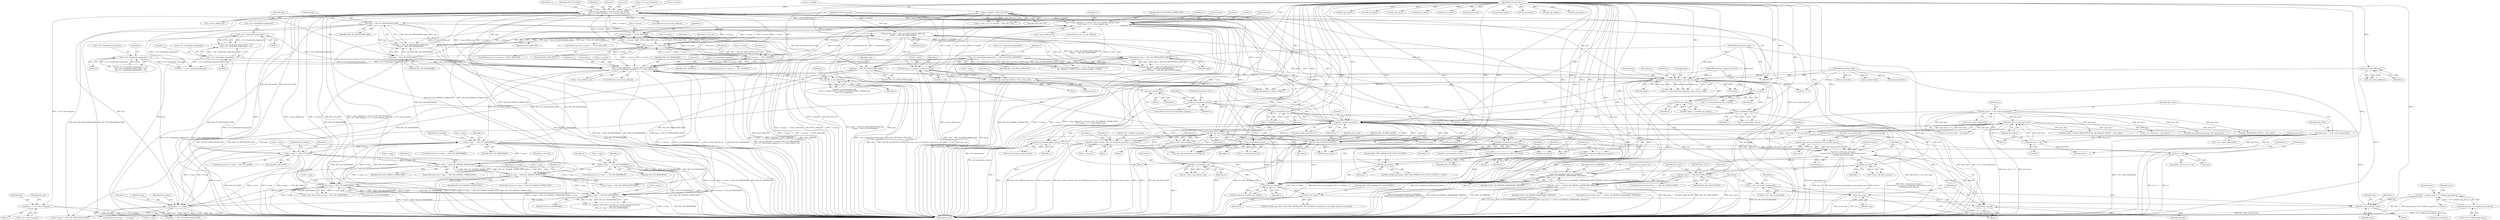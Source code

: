 digraph "0_openssl_103b171d8fc282ef435f8de9afbf7782e312961f_3@pointer" {
"1000676" [label="(Call,dest = s->d1->alert_fragment)"];
"1001057" [label="(Call,s->msg_callback(0, s->version, SSL3_RT_ALERT, \n\t\t\t\ts->d1->alert_fragment, 2, s, s->msg_callback_arg))"];
"1001404" [label="(Call,s->version == DTLS1_BAD_VER)"];
"1001358" [label="(Call,s->msg_callback(0, s->version, SSL3_RT_CHANGE_CIPHER_SPEC, \n\t\t\t\trr->data, 1, s, s->msg_callback_arg))"];
"1001313" [label="(Call,s->version == DTLS1_BAD_VER)"];
"1001588" [label="(Call,s->version == TLS1_VERSION)"];
"1000906" [label="(Call,s->msg_callback(0, s->version, SSL3_RT_HANDSHAKE, \n\t\t\t\ts->d1->handshake_fragment, 4, s, s->msg_callback_arg))"];
"1000631" [label="(Call,rr->type == SSL3_RT_HANDSHAKE)"];
"1000463" [label="(Call,type == rr->type)"];
"1000216" [label="(Call,have_handshake_fragment(s, type, buf, len, peek))"];
"1000185" [label="(Call,ssl3_setup_buffers(s))"];
"1000157" [label="(MethodParameterIn,SSL *s)"];
"1000192" [label="(Call,type && (type != SSL3_RT_APPLICATION_DATA) && \n\t\t(type != SSL3_RT_HANDSHAKE))"];
"1000198" [label="(Call,type != SSL3_RT_HANDSHAKE)"];
"1000195" [label="(Call,type != SSL3_RT_APPLICATION_DATA)"];
"1000158" [label="(MethodParameterIn,int type)"];
"1000194" [label="(Call,(type != SSL3_RT_APPLICATION_DATA) && \n\t\t(type != SSL3_RT_HANDSHAKE))"];
"1000203" [label="(Call,type != SSL3_RT_APPLICATION_DATA)"];
"1000159" [label="(MethodParameterIn,unsigned char *buf)"];
"1000160" [label="(MethodParameterIn,int len)"];
"1000201" [label="(Call,peek && (type != SSL3_RT_APPLICATION_DATA))"];
"1000161" [label="(MethodParameterIn,int peek)"];
"1000662" [label="(Call,rr->type == SSL3_RT_ALERT)"];
"1001295" [label="(Call,rr->type == SSL3_RT_CHANGE_CIPHER_SPEC)"];
"1000722" [label="(Call,rr->type != SSL3_RT_CHANGE_CIPHER_SPEC)"];
"1000693" [label="(Call,rr->type == TLS1_RT_HEARTBEAT)"];
"1000401" [label="(Call,rr->type != SSL3_RT_HANDSHAKE)"];
"1000420" [label="(Call,rr->type != SSL3_RT_HANDSHAKE)"];
"1000866" [label="(Call,s->d1->handshake_fragment[1] != 0)"];
"1000885" [label="(Call,s->d1->handshake_fragment[3] != 0)"];
"1000834" [label="(Call,s->d1->handshake_fragment[0] == SSL3_MT_HELLO_REQUEST)"];
"1000876" [label="(Call,s->d1->handshake_fragment[2] != 0)"];
"1000355" [label="(Call,dtls1_handle_timeout(s))"];
"1001112" [label="(Call,cb(s, SSL_CB_READ_ALERT, j))"];
"1000374" [label="(Call,dtls1_get_record(s))"];
"1001105" [label="(Call,j = (alert_level << 8) | alert_descr)"];
"1001107" [label="(Call,(alert_level << 8) | alert_descr)"];
"1001108" [label="(Call,alert_level << 8)"];
"1001027" [label="(Call,alert_level = s->d1->alert_fragment[0])"];
"1001037" [label="(Call,alert_descr = s->d1->alert_fragment[1])"];
"1000426" [label="(Call,dtls1_buffer_record(s, &(s->d1->buffered_app_data), rr->seq_num))"];
"1000235" [label="(Call,SSL_get_rbio(s))"];
"1000231" [label="(Call,SSL_in_init(s))"];
"1000924" [label="(Call,SSL_is_init_finished(s))"];
"1001525" [label="(Call,s->handshake_func(s))"];
"1000961" [label="(Call,s->handshake_func(s))"];
"1000956" [label="(Call,ssl3_renegotiate_check(s))"];
"1000953" [label="(Call,ssl3_renegotiate(s))"];
"1000344" [label="(Call,dtls1_copy_record(s, item))"];
"1000333" [label="(Call,SSL_get_rbio(s))"];
"1000321" [label="(Call,SSL_get_rbio(s))"];
"1001194" [label="(Call,dtls1_retransmit_message(s,\n\t\t\t\t\t\t\t\t\t\t dtls1_get_queue_priority(frag->msg_header.seq, 0),\n\t\t\t\t\t\t\t\t\t\t frag_off, &found))"];
"1001196" [label="(Call,dtls1_get_queue_priority(frag->msg_header.seq, 0))"];
"1001191" [label="(Call,n2l3(p, frag_off))"];
"1001188" [label="(Call,n2s(p, seq))"];
"1001178" [label="(Call,*p = &(s->d1->alert_fragment[2]))"];
"1000259" [label="(Call,s->handshake_func(s))"];
"1000383" [label="(Call,dtls1_read_failed(s, ret))"];
"1000377" [label="(Call,ret <= 0)"];
"1000372" [label="(Call,ret=dtls1_get_record(s))"];
"1001475" [label="(Call,dtls1_retransmit_buffered_messages(s))"];
"1001469" [label="(Call,dtls1_check_timeout_num(s))"];
"1001416" [label="(Call,SSL_get_wbio(s))"];
"1001400" [label="(Call,dtls1_reset_seq_numbers(s, SSL3_CC_READ))"];
"1001397" [label="(Call,ssl3_do_change_cipher_spec(s))"];
"1001210" [label="(Call,SSL_in_init(s))"];
"1001213" [label="(Call,ssl3_send_alert(s,SSL3_AL_WARNING,\n\t\t\t\t\t\tDTLS1_AD_MISSING_HANDSHAKE_MESSAGE))"];
"1001171" [label="(Call,alert_descr == DTLS1_AD_MISSING_HANDSHAKE_MESSAGE)"];
"1001129" [label="(Call,alert_descr == SSL_AD_CLOSE_NOTIFY)"];
"1000306" [label="(Call,item = pqueue_pop(s->d1->buffered_app_data.q))"];
"1000308" [label="(Call,pqueue_pop(s->d1->buffered_app_data.q))"];
"1001334" [label="(Call,rr->data[0] != SSL3_MT_CCS)"];
"1001306" [label="(Call,dtls1_get_ccs_header(rr->data, &ccs_hdr))"];
"1001437" [label="(Call,dtls1_get_message_header(rr->data, &msg_hdr))"];
"1000334" [label="(Identifier,s)"];
"1001469" [label="(Call,dtls1_check_timeout_num(s))"];
"1000219" [label="(Identifier,buf)"];
"1001400" [label="(Call,dtls1_reset_seq_numbers(s, SSL3_CC_READ))"];
"1000694" [label="(Call,rr->type)"];
"1000923" [label="(Call,SSL_is_init_finished(s) &&\n\t\t\t!(s->s3->flags & SSL3_FLAGS_NO_RENEGOTIATE_CIPHERS) &&\n\t\t\t!s->s3->renegotiate)"];
"1001312" [label="(ControlStructure,if (s->version == DTLS1_BAD_VER))"];
"1000586" [label="(Call,SSL_get_rbio(s))"];
"1001294" [label="(ControlStructure,if (rr->type == SSL3_RT_CHANGE_CIPHER_SPEC))"];
"1000941" [label="(Block,)"];
"1001212" [label="(Block,)"];
"1000631" [label="(Call,rr->type == SSL3_RT_HANDSHAKE)"];
"1000202" [label="(Identifier,peek)"];
"1000216" [label="(Call,have_handshake_fragment(s, type, buf, len, peek))"];
"1001197" [label="(Call,frag->msg_header.seq)"];
"1000160" [label="(MethodParameterIn,int len)"];
"1001204" [label="(Call,&found)"];
"1001523" [label="(Call,i=s->handshake_func(s))"];
"1000630" [label="(ControlStructure,if (rr->type == SSL3_RT_HANDSHAKE))"];
"1001592" [label="(Identifier,TLS1_VERSION)"];
"1001179" [label="(Identifier,p)"];
"1000333" [label="(Call,SSL_get_rbio(s))"];
"1000729" [label="(Call,rr->type == SSL3_RT_APPLICATION_DATA)"];
"1000527" [label="(Call,!peek)"];
"1000402" [label="(Call,rr->type)"];
"1000201" [label="(Call,peek && (type != SSL3_RT_APPLICATION_DATA))"];
"1001178" [label="(Call,*p = &(s->d1->alert_fragment[2]))"];
"1001203" [label="(Identifier,frag_off)"];
"1001335" [label="(Call,rr->data[0])"];
"1000427" [label="(Identifier,s)"];
"1000911" [label="(Identifier,SSL3_RT_HANDSHAKE)"];
"1000678" [label="(Call,s->d1->alert_fragment)"];
"1001241" [label="(Call,BIO_snprintf(tmp,sizeof tmp,\"%d\",alert_descr))"];
"1001476" [label="(Identifier,s)"];
"1000371" [label="(Block,)"];
"1000889" [label="(Identifier,s)"];
"1001396" [label="(Call,!ssl3_do_change_cipher_spec(s))"];
"1000346" [label="(Identifier,item)"];
"1000645" [label="(Call,dest = s->d1->handshake_fragment)"];
"1001192" [label="(Identifier,p)"];
"1001190" [label="(Identifier,seq)"];
"1001402" [label="(Identifier,SSL3_CC_READ)"];
"1001310" [label="(Call,&ccs_hdr)"];
"1001435" [label="(Block,)"];
"1000907" [label="(Literal,0)"];
"1000378" [label="(Identifier,ret)"];
"1001340" [label="(Identifier,SSL3_MT_CCS)"];
"1001068" [label="(Literal,2)"];
"1001479" [label="(Identifier,rr)"];
"1001129" [label="(Call,alert_descr == SSL_AD_CLOSE_NOTIFY)"];
"1000931" [label="(Identifier,s)"];
"1000332" [label="(Call,BIO_ctrl(SSL_get_rbio(s), BIO_CTRL_DGRAM_SCTP_SET_RCVINFO, sizeof(rdata->recordinfo), &rdata->recordinfo))"];
"1000677" [label="(Identifier,dest)"];
"1000723" [label="(Call,rr->type)"];
"1000700" [label="(Identifier,s)"];
"1000906" [label="(Call,s->msg_callback(0, s->version, SSL3_RT_HANDSHAKE, \n\t\t\t\ts->d1->handshake_fragment, 4, s, s->msg_callback_arg))"];
"1001049" [label="(Identifier,s)"];
"1000231" [label="(Call,SSL_in_init(s))"];
"1000697" [label="(Identifier,TLS1_RT_HEARTBEAT)"];
"1000667" [label="(Block,)"];
"1000664" [label="(Identifier,rr)"];
"1001117" [label="(Call,alert_level == 1)"];
"1000955" [label="(ControlStructure,if (ssl3_renegotiate_check(s)))"];
"1001189" [label="(Identifier,p)"];
"1000257" [label="(Call,i=s->handshake_func(s))"];
"1000893" [label="(Literal,0)"];
"1000195" [label="(Call,type != SSL3_RT_APPLICATION_DATA)"];
"1001109" [label="(Identifier,alert_level)"];
"1001115" [label="(Identifier,j)"];
"1001415" [label="(Call,BIO_ctrl(SSL_get_wbio(s), BIO_CTRL_DGRAM_SCTP_AUTH_CCS_RCVD, 1, NULL))"];
"1000635" [label="(Identifier,SSL3_RT_HANDSHAKE)"];
"1001136" [label="(Call,SSL_get_rbio(s))"];
"1001057" [label="(Call,s->msg_callback(0, s->version, SSL3_RT_ALERT, \n\t\t\t\ts->d1->alert_fragment, 2, s, s->msg_callback_arg))"];
"1000912" [label="(Call,s->d1->handshake_fragment)"];
"1001376" [label="(Identifier,s)"];
"1001105" [label="(Call,j = (alert_level << 8) | alert_descr)"];
"1000357" [label="(Literal,0)"];
"1000604" [label="(Call,SSL_get_rbio(s))"];
"1001037" [label="(Call,alert_descr = s->d1->alert_fragment[1])"];
"1000193" [label="(Identifier,type)"];
"1000491" [label="(Call,len <= 0)"];
"1000663" [label="(Call,rr->type)"];
"1000957" [label="(Identifier,s)"];
"1000306" [label="(Call,item = pqueue_pop(s->d1->buffered_app_data.q))"];
"1000322" [label="(Identifier,s)"];
"1001195" [label="(Identifier,s)"];
"1001471" [label="(Literal,0)"];
"1000902" [label="(ControlStructure,if (s->msg_callback))"];
"1000925" [label="(Identifier,s)"];
"1000661" [label="(ControlStructure,if (rr->type == SSL3_RT_ALERT))"];
"1000731" [label="(Identifier,rr)"];
"1000699" [label="(Call,dtls1_process_heartbeat(s))"];
"1001299" [label="(Identifier,SSL3_RT_CHANGE_CIPHER_SPEC)"];
"1000721" [label="(ControlStructure,if (rr->type != SSL3_RT_CHANGE_CIPHER_SPEC))"];
"1000877" [label="(Call,s->d1->handshake_fragment[2])"];
"1001107" [label="(Call,(alert_level << 8) | alert_descr)"];
"1001137" [label="(Identifier,s)"];
"1001238" [label="(Call,SSL_AD_REASON_OFFSET + alert_descr)"];
"1001363" [label="(Identifier,SSL3_RT_CHANGE_CIPHER_SPEC)"];
"1001191" [label="(Call,n2l3(p, frag_off))"];
"1000381" [label="(Call,ret = dtls1_read_failed(s, ret))"];
"1000317" [label="(Identifier,item)"];
"1000374" [label="(Call,dtls1_get_record(s))"];
"1001369" [label="(Call,s->msg_callback_arg)"];
"1001441" [label="(Call,&msg_hdr)"];
"1000235" [label="(Call,SSL_get_rbio(s))"];
"1000768" [label="(Identifier,dest_maxlen)"];
"1001215" [label="(Identifier,SSL3_AL_WARNING)"];
"1000345" [label="(Identifier,s)"];
"1001216" [label="(Identifier,DTLS1_AD_MISSING_HANDSHAKE_MESSAGE)"];
"1001038" [label="(Identifier,alert_descr)"];
"1000960" [label="(Identifier,i)"];
"1000515" [label="(Call,memcpy(buf,&(rr->data[rr->off]),n))"];
"1001295" [label="(Call,rr->type == SSL3_RT_CHANGE_CIPHER_SPEC)"];
"1001306" [label="(Call,dtls1_get_ccs_header(rr->data, &ccs_hdr))"];
"1001525" [label="(Call,s->handshake_func(s))"];
"1001236" [label="(Call,SSLerr(SSL_F_DTLS1_READ_BYTES, SSL_AD_REASON_OFFSET + alert_descr))"];
"1001210" [label="(Call,SSL_in_init(s))"];
"1001027" [label="(Call,alert_level = s->d1->alert_fragment[0])"];
"1000398" [label="(Identifier,s)"];
"1000662" [label="(Call,rr->type == SSL3_RT_ALERT)"];
"1000401" [label="(Call,rr->type != SSL3_RT_HANDSHAKE)"];
"1000589" [label="(Call,SSL_get_rbio(s))"];
"1000867" [label="(Call,s->d1->handshake_fragment[1])"];
"1001016" [label="(ControlStructure,goto start;)"];
"1001401" [label="(Identifier,s)"];
"1001207" [label="(Call,! found  && SSL_in_init(s))"];
"1000226" [label="(Call,!s->in_handshake && SSL_in_init(s))"];
"1000186" [label="(Identifier,s)"];
"1000842" [label="(Identifier,SSL3_MT_HELLO_REQUEST)"];
"1000875" [label="(Call,(s->d1->handshake_fragment[2] != 0) ||\n\t\t\t(s->d1->handshake_fragment[3] != 0))"];
"1000471" [label="(Call,SSL_in_init(s))"];
"1000961" [label="(Call,s->handshake_func(s))"];
"1000880" [label="(Identifier,s)"];
"1000382" [label="(Identifier,ret)"];
"1000354" [label="(Call,dtls1_handle_timeout(s) > 0)"];
"1001131" [label="(Identifier,SSL_AD_CLOSE_NOTIFY)"];
"1001274" [label="(ControlStructure,goto start;)"];
"1001108" [label="(Call,alert_level << 8)"];
"1001368" [label="(Identifier,s)"];
"1001296" [label="(Call,rr->type)"];
"1000184" [label="(Call,!ssl3_setup_buffers(s))"];
"1000376" [label="(ControlStructure,if (ret <= 0))"];
"1001171" [label="(Call,alert_descr == DTLS1_AD_MISSING_HANDSHAKE_MESSAGE)"];
"1000472" [label="(Identifier,s)"];
"1001328" [label="(Call,(rr->off != 0) || (rr->data[0] != SSL3_MT_CCS))"];
"1000428" [label="(Call,&(s->d1->buffered_app_data))"];
"1000318" [label="(Block,)"];
"1000259" [label="(Call,s->handshake_func(s))"];
"1001589" [label="(Call,s->version)"];
"1000715" [label="(Call,SSL_get_rbio(s))"];
"1001317" [label="(Identifier,DTLS1_BAD_VER)"];
"1001412" [label="(Identifier,s)"];
"1000205" [label="(Identifier,SSL3_RT_APPLICATION_DATA)"];
"1000351" [label="(Call,pitem_free(item))"];
"1001526" [label="(Identifier,s)"];
"1000465" [label="(Call,rr->type)"];
"1000197" [label="(Identifier,SSL3_RT_APPLICATION_DATA)"];
"1001307" [label="(Call,rr->data)"];
"1001405" [label="(Call,s->version)"];
"1000726" [label="(Identifier,SSL3_RT_CHANGE_CIPHER_SPEC)"];
"1000194" [label="(Call,(type != SSL3_RT_APPLICATION_DATA) && \n\t\t(type != SSL3_RT_HANDSHAKE))"];
"1001130" [label="(Identifier,alert_descr)"];
"1001358" [label="(Call,s->msg_callback(0, s->version, SSL3_RT_CHANGE_CIPHER_SPEC, \n\t\t\t\trr->data, 1, s, s->msg_callback_arg))"];
"1001229" [label="(Call,s->s3->fatal_alert = alert_descr)"];
"1000214" [label="(Call,ret = have_handshake_fragment(s, type, buf, len, peek))"];
"1000439" [label="(Identifier,rr)"];
"1001314" [label="(Call,s->version)"];
"1000464" [label="(Identifier,type)"];
"1000335" [label="(Identifier,BIO_CTRL_DGRAM_SCTP_SET_RCVINFO)"];
"1000385" [label="(Identifier,ret)"];
"1001300" [label="(Block,)"];
"1001214" [label="(Identifier,s)"];
"1000217" [label="(Identifier,s)"];
"1000684" [label="(Identifier,dest_len)"];
"1000834" [label="(Call,s->d1->handshake_fragment[0] == SSL3_MT_HELLO_REQUEST)"];
"1000865" [label="(Call,(s->d1->handshake_fragment[1] != 0) ||\n\t\t\t(s->d1->handshake_fragment[2] != 0) ||\n\t\t\t(s->d1->handshake_fragment[3] != 0))"];
"1000232" [label="(Identifier,s)"];
"1000962" [label="(Identifier,s)"];
"1000594" [label="(Call,SSL_get_rbio(s))"];
"1000158" [label="(MethodParameterIn,int type)"];
"1000426" [label="(Call,dtls1_buffer_record(s, &(s->d1->buffered_app_data), rr->seq_num))"];
"1000918" [label="(Identifier,s)"];
"1000494" [label="(Return,return(len);)"];
"1000512" [label="(Call,(unsigned int)len)"];
"1000463" [label="(Call,type == rr->type)"];
"1000953" [label="(Call,ssl3_renegotiate(s))"];
"1000669" [label="(Identifier,dest_maxlen)"];
"1000885" [label="(Call,s->d1->handshake_fragment[3] != 0)"];
"1001139" [label="(Call,SSL_get_rbio(s))"];
"1001427" [label="(Identifier,s)"];
"1001196" [label="(Call,dtls1_get_queue_priority(frag->msg_header.seq, 0))"];
"1001211" [label="(Identifier,s)"];
"1001438" [label="(Call,rr->data)"];
"1001403" [label="(ControlStructure,if (s->version == DTLS1_BAD_VER))"];
"1000835" [label="(Call,s->d1->handshake_fragment[0])"];
"1000320" [label="(Call,BIO_dgram_is_sctp(SSL_get_rbio(s)))"];
"1000876" [label="(Call,s->d1->handshake_fragment[2] != 0)"];
"1000307" [label="(Identifier,item)"];
"1000692" [label="(ControlStructure,if (rr->type == TLS1_RT_HEARTBEAT))"];
"1000159" [label="(MethodParameterIn,unsigned char *buf)"];
"1001114" [label="(Identifier,SSL_CB_READ_ALERT)"];
"1001111" [label="(Identifier,alert_descr)"];
"1001446" [label="(Identifier,rr)"];
"1001063" [label="(Call,s->d1->alert_fragment)"];
"1000379" [label="(Literal,0)"];
"1001418" [label="(Identifier,BIO_CTRL_DGRAM_SCTP_AUTH_CCS_RCVD)"];
"1000420" [label="(Call,rr->type != SSL3_RT_HANDSHAKE)"];
"1001106" [label="(Identifier,j)"];
"1000434" [label="(Call,rr->seq_num)"];
"1001398" [label="(Identifier,s)"];
"1001059" [label="(Call,s->version)"];
"1001194" [label="(Call,dtls1_retransmit_message(s,\n\t\t\t\t\t\t\t\t\t\t dtls1_get_queue_priority(frag->msg_header.seq, 0),\n\t\t\t\t\t\t\t\t\t\t frag_off, &found))"];
"1001571" [label="(Call,SSL_get_rbio(s))"];
"1001588" [label="(Call,s->version == TLS1_VERSION)"];
"1001170" [label="(ControlStructure,if (alert_descr == DTLS1_AD_MISSING_HANDSHAKE_MESSAGE))"];
"1000414" [label="(Call,s->s3->change_cipher_spec /* set when we receive ChangeCipherSpec,\n\t                               * reset by ssl3_get_finished */\n\t\t&& (rr->type != SSL3_RT_HANDSHAKE))"];
"1001113" [label="(Identifier,s)"];
"1000260" [label="(Identifier,s)"];
"1001158" [label="(Call,SSL_get_rbio(s))"];
"1001697" [label="(MethodReturn,int)"];
"1001689" [label="(Call,ssl3_send_alert(s,SSL3_AL_FATAL,al))"];
"1001304" [label="(Identifier,ccs_hdr_len)"];
"1000638" [label="(Identifier,dest_maxlen)"];
"1001213" [label="(Call,ssl3_send_alert(s,SSL3_AL_WARNING,\n\t\t\t\t\t\tDTLS1_AD_MISSING_HANDSHAKE_MESSAGE))"];
"1001334" [label="(Call,rr->data[0] != SSL3_MT_CCS)"];
"1001121" [label="(Call,s->s3->warn_alert = alert_descr)"];
"1001587" [label="(ControlStructure,if (s->version == TLS1_VERSION))"];
"1001180" [label="(Call,&(s->d1->alert_fragment[2]))"];
"1001397" [label="(Call,ssl3_do_change_cipher_spec(s))"];
"1000355" [label="(Call,dtls1_handle_timeout(s))"];
"1000956" [label="(Call,ssl3_renegotiate_check(s))"];
"1000474" [label="(Call,type == SSL3_RT_APPLICATION_DATA)"];
"1000384" [label="(Identifier,s)"];
"1000373" [label="(Identifier,ret)"];
"1000308" [label="(Call,pqueue_pop(s->d1->buffered_app_data.q))"];
"1000560" [label="(Call,SSL_get_rbio(s))"];
"1000191" [label="(Call,(type && (type != SSL3_RT_APPLICATION_DATA) && \n\t\t(type != SSL3_RT_HANDSHAKE)) ||\n\t    (peek && (type != SSL3_RT_APPLICATION_DATA)))"];
"1000344" [label="(Call,dtls1_copy_record(s, item))"];
"1001110" [label="(Literal,8)"];
"1000372" [label="(Call,ret=dtls1_get_record(s))"];
"1001076" [label="(Identifier,s)"];
"1000425" [label="(Block,)"];
"1001437" [label="(Call,dtls1_get_message_header(rr->data, &msg_hdr))"];
"1000204" [label="(Identifier,type)"];
"1001193" [label="(Identifier,frag_off)"];
"1000833" [label="(Call,(s->d1->handshake_fragment[0] == SSL3_MT_HELLO_REQUEST) &&\n\t\t(s->session != NULL) && (s->session->cipher != NULL))"];
"1001188" [label="(Call,n2s(p, seq))"];
"1000377" [label="(Call,ret <= 0)"];
"1001404" [label="(Call,s->version == DTLS1_BAD_VER)"];
"1001155" [label="(Call,SSL_get_rbio(s))"];
"1000846" [label="(Identifier,s)"];
"1000221" [label="(Identifier,peek)"];
"1001325" [label="(Identifier,rr)"];
"1000884" [label="(Literal,0)"];
"1000745" [label="(Call,SSL_get_rbio(s))"];
"1001313" [label="(Call,s->version == DTLS1_BAD_VER)"];
"1000424" [label="(Identifier,SSL3_RT_HANDSHAKE)"];
"1000199" [label="(Identifier,type)"];
"1000218" [label="(Identifier,type)"];
"1000886" [label="(Call,s->d1->handshake_fragment[3])"];
"1000676" [label="(Call,dest = s->d1->alert_fragment)"];
"1001354" [label="(ControlStructure,if (s->msg_callback))"];
"1001319" [label="(Identifier,ccs_hdr_len)"];
"1000866" [label="(Call,s->d1->handshake_fragment[1] != 0)"];
"1000498" [label="(Call,(unsigned int)len)"];
"1000321" [label="(Call,SSL_get_rbio(s))"];
"1001039" [label="(Call,s->d1->alert_fragment[1])"];
"1000924" [label="(Call,SSL_is_init_finished(s))"];
"1000161" [label="(MethodParameterIn,int peek)"];
"1000200" [label="(Identifier,SSL3_RT_HANDSHAKE)"];
"1000724" [label="(Identifier,rr)"];
"1001172" [label="(Identifier,alert_descr)"];
"1001112" [label="(Call,cb(s, SSL_CB_READ_ALERT, j))"];
"1000693" [label="(Call,rr->type == TLS1_RT_HEARTBEAT)"];
"1000959" [label="(Call,i=s->handshake_func(s))"];
"1001468" [label="(Call,dtls1_check_timeout_num(s) < 0)"];
"1000563" [label="(Call,rr->type == SSL3_RT_APPLICATION_DATA)"];
"1001007" [label="(Call,SSL_get_rbio(s))"];
"1001025" [label="(Block,)"];
"1001028" [label="(Identifier,alert_level)"];
"1000349" [label="(Identifier,item)"];
"1000874" [label="(Literal,0)"];
"1000919" [label="(Call,s->msg_callback_arg)"];
"1001173" [label="(Identifier,DTLS1_AD_MISSING_HANDSHAKE_MESSAGE)"];
"1000695" [label="(Identifier,rr)"];
"1001596" [label="(Identifier,rr)"];
"1000462" [label="(ControlStructure,if (type == rr->type))"];
"1000203" [label="(Call,type != SSL3_RT_APPLICATION_DATA)"];
"1000356" [label="(Identifier,s)"];
"1001202" [label="(Literal,0)"];
"1001406" [label="(Identifier,s)"];
"1000712" [label="(Call,SSL_get_rbio(s))"];
"1000395" [label="(Call,s->d1->listen && rr->type != SSL3_RT_HANDSHAKE)"];
"1000157" [label="(MethodParameterIn,SSL *s)"];
"1001174" [label="(Block,)"];
"1000917" [label="(Literal,4)"];
"1000620" [label="(Identifier,dest_maxlen)"];
"1000220" [label="(Identifier,len)"];
"1000185" [label="(Call,ssl3_setup_buffers(s))"];
"1001118" [label="(Identifier,alert_level)"];
"1001053" [label="(ControlStructure,if (s->msg_callback))"];
"1001364" [label="(Call,rr->data)"];
"1001359" [label="(Literal,0)"];
"1001104" [label="(Block,)"];
"1000236" [label="(Identifier,s)"];
"1000198" [label="(Call,type != SSL3_RT_HANDSHAKE)"];
"1001470" [label="(Identifier,s)"];
"1001128" [label="(ControlStructure,if (alert_descr == SSL_AD_CLOSE_NOTIFY))"];
"1001417" [label="(Identifier,s)"];
"1000722" [label="(Call,rr->type != SSL3_RT_CHANGE_CIPHER_SPEC)"];
"1000908" [label="(Call,s->version)"];
"1000632" [label="(Call,rr->type)"];
"1000383" [label="(Call,dtls1_read_failed(s, ret))"];
"1000304" [label="(Block,)"];
"1000192" [label="(Call,type && (type != SSL3_RT_APPLICATION_DATA) && \n\t\t(type != SSL3_RT_HANDSHAKE))"];
"1001062" [label="(Identifier,SSL3_RT_ALERT)"];
"1000196" [label="(Identifier,type)"];
"1000421" [label="(Call,rr->type)"];
"1001209" [label="(Identifier,found)"];
"1001315" [label="(Identifier,s)"];
"1001601" [label="(Identifier,al)"];
"1000375" [label="(Identifier,s)"];
"1001069" [label="(Identifier,s)"];
"1001029" [label="(Call,s->d1->alert_fragment[0])"];
"1001466" [label="(Block,)"];
"1000405" [label="(Identifier,SSL3_RT_HANDSHAKE)"];
"1001367" [label="(Literal,1)"];
"1000954" [label="(Identifier,s)"];
"1000234" [label="(Call,BIO_dgram_is_sctp(SSL_get_rbio(s)))"];
"1001408" [label="(Identifier,DTLS1_BAD_VER)"];
"1000666" [label="(Identifier,SSL3_RT_ALERT)"];
"1001475" [label="(Call,dtls1_retransmit_buffered_messages(s))"];
"1001360" [label="(Call,s->version)"];
"1001416" [label="(Call,SSL_get_wbio(s))"];
"1001070" [label="(Call,s->msg_callback_arg)"];
"1001058" [label="(Literal,0)"];
"1000309" [label="(Call,s->d1->buffered_app_data.q)"];
"1000676" -> "1000667"  [label="AST: "];
"1000676" -> "1000678"  [label="CFG: "];
"1000677" -> "1000676"  [label="AST: "];
"1000678" -> "1000676"  [label="AST: "];
"1000684" -> "1000676"  [label="CFG: "];
"1000676" -> "1001697"  [label="DDG: s->d1->alert_fragment"];
"1000676" -> "1001697"  [label="DDG: dest"];
"1001057" -> "1000676"  [label="DDG: s->d1->alert_fragment"];
"1001057" -> "1001053"  [label="AST: "];
"1001057" -> "1001070"  [label="CFG: "];
"1001058" -> "1001057"  [label="AST: "];
"1001059" -> "1001057"  [label="AST: "];
"1001062" -> "1001057"  [label="AST: "];
"1001063" -> "1001057"  [label="AST: "];
"1001068" -> "1001057"  [label="AST: "];
"1001069" -> "1001057"  [label="AST: "];
"1001070" -> "1001057"  [label="AST: "];
"1001076" -> "1001057"  [label="CFG: "];
"1001057" -> "1001697"  [label="DDG: SSL3_RT_ALERT"];
"1001057" -> "1001697"  [label="DDG: s->msg_callback(0, s->version, SSL3_RT_ALERT, \n\t\t\t\ts->d1->alert_fragment, 2, s, s->msg_callback_arg)"];
"1001057" -> "1001697"  [label="DDG: s->d1->alert_fragment"];
"1001057" -> "1001697"  [label="DDG: s"];
"1001057" -> "1001697"  [label="DDG: s->msg_callback_arg"];
"1001057" -> "1001697"  [label="DDG: s->version"];
"1001057" -> "1000321"  [label="DDG: s"];
"1001057" -> "1000355"  [label="DDG: s"];
"1001057" -> "1000662"  [label="DDG: SSL3_RT_ALERT"];
"1001057" -> "1000906"  [label="DDG: s->version"];
"1001057" -> "1000906"  [label="DDG: s->msg_callback_arg"];
"1001404" -> "1001057"  [label="DDG: s->version"];
"1001588" -> "1001057"  [label="DDG: s->version"];
"1000906" -> "1001057"  [label="DDG: s->version"];
"1000906" -> "1001057"  [label="DDG: s->msg_callback_arg"];
"1001358" -> "1001057"  [label="DDG: s->version"];
"1001358" -> "1001057"  [label="DDG: s->msg_callback_arg"];
"1001313" -> "1001057"  [label="DDG: s->version"];
"1000662" -> "1001057"  [label="DDG: SSL3_RT_ALERT"];
"1000355" -> "1001057"  [label="DDG: s"];
"1000374" -> "1001057"  [label="DDG: s"];
"1000157" -> "1001057"  [label="DDG: s"];
"1001057" -> "1001112"  [label="DDG: s"];
"1001057" -> "1001136"  [label="DDG: s"];
"1001057" -> "1001178"  [label="DDG: s->d1->alert_fragment"];
"1001057" -> "1001194"  [label="DDG: s"];
"1001057" -> "1001313"  [label="DDG: s->version"];
"1001057" -> "1001358"  [label="DDG: s->msg_callback_arg"];
"1001057" -> "1001588"  [label="DDG: s->version"];
"1001057" -> "1001689"  [label="DDG: s"];
"1001404" -> "1001403"  [label="AST: "];
"1001404" -> "1001408"  [label="CFG: "];
"1001405" -> "1001404"  [label="AST: "];
"1001408" -> "1001404"  [label="AST: "];
"1001412" -> "1001404"  [label="CFG: "];
"1001417" -> "1001404"  [label="CFG: "];
"1001404" -> "1001697"  [label="DDG: s->version"];
"1001404" -> "1001697"  [label="DDG: s->version == DTLS1_BAD_VER"];
"1001404" -> "1001697"  [label="DDG: DTLS1_BAD_VER"];
"1001404" -> "1000906"  [label="DDG: s->version"];
"1001404" -> "1001313"  [label="DDG: s->version"];
"1001404" -> "1001313"  [label="DDG: DTLS1_BAD_VER"];
"1001358" -> "1001404"  [label="DDG: s->version"];
"1001313" -> "1001404"  [label="DDG: s->version"];
"1001313" -> "1001404"  [label="DDG: DTLS1_BAD_VER"];
"1001404" -> "1001588"  [label="DDG: s->version"];
"1001358" -> "1001354"  [label="AST: "];
"1001358" -> "1001369"  [label="CFG: "];
"1001359" -> "1001358"  [label="AST: "];
"1001360" -> "1001358"  [label="AST: "];
"1001363" -> "1001358"  [label="AST: "];
"1001364" -> "1001358"  [label="AST: "];
"1001367" -> "1001358"  [label="AST: "];
"1001368" -> "1001358"  [label="AST: "];
"1001369" -> "1001358"  [label="AST: "];
"1001376" -> "1001358"  [label="CFG: "];
"1001358" -> "1001697"  [label="DDG: SSL3_RT_CHANGE_CIPHER_SPEC"];
"1001358" -> "1001697"  [label="DDG: s->version"];
"1001358" -> "1001697"  [label="DDG: rr->data"];
"1001358" -> "1001697"  [label="DDG: s->msg_callback(0, s->version, SSL3_RT_CHANGE_CIPHER_SPEC, \n\t\t\t\trr->data, 1, s, s->msg_callback_arg)"];
"1001358" -> "1001697"  [label="DDG: s->msg_callback_arg"];
"1001358" -> "1000321"  [label="DDG: s"];
"1001358" -> "1000355"  [label="DDG: s"];
"1001358" -> "1000515"  [label="DDG: rr->data"];
"1001358" -> "1000722"  [label="DDG: SSL3_RT_CHANGE_CIPHER_SPEC"];
"1001358" -> "1000906"  [label="DDG: s->version"];
"1001358" -> "1000906"  [label="DDG: s->msg_callback_arg"];
"1001358" -> "1001295"  [label="DDG: SSL3_RT_CHANGE_CIPHER_SPEC"];
"1001358" -> "1001306"  [label="DDG: rr->data"];
"1001358" -> "1001313"  [label="DDG: s->version"];
"1001313" -> "1001358"  [label="DDG: s->version"];
"1001295" -> "1001358"  [label="DDG: SSL3_RT_CHANGE_CIPHER_SPEC"];
"1001334" -> "1001358"  [label="DDG: rr->data[0]"];
"1001306" -> "1001358"  [label="DDG: rr->data"];
"1000355" -> "1001358"  [label="DDG: s"];
"1000374" -> "1001358"  [label="DDG: s"];
"1000157" -> "1001358"  [label="DDG: s"];
"1000906" -> "1001358"  [label="DDG: s->msg_callback_arg"];
"1001358" -> "1001397"  [label="DDG: s"];
"1001358" -> "1001437"  [label="DDG: rr->data"];
"1001358" -> "1001588"  [label="DDG: s->version"];
"1001313" -> "1001312"  [label="AST: "];
"1001313" -> "1001317"  [label="CFG: "];
"1001314" -> "1001313"  [label="AST: "];
"1001317" -> "1001313"  [label="AST: "];
"1001319" -> "1001313"  [label="CFG: "];
"1001325" -> "1001313"  [label="CFG: "];
"1001313" -> "1001697"  [label="DDG: s->version == DTLS1_BAD_VER"];
"1001313" -> "1001697"  [label="DDG: DTLS1_BAD_VER"];
"1001313" -> "1001697"  [label="DDG: s->version"];
"1001313" -> "1000906"  [label="DDG: s->version"];
"1001588" -> "1001313"  [label="DDG: s->version"];
"1000906" -> "1001313"  [label="DDG: s->version"];
"1001313" -> "1001588"  [label="DDG: s->version"];
"1001588" -> "1001587"  [label="AST: "];
"1001588" -> "1001592"  [label="CFG: "];
"1001589" -> "1001588"  [label="AST: "];
"1001592" -> "1001588"  [label="AST: "];
"1001596" -> "1001588"  [label="CFG: "];
"1001601" -> "1001588"  [label="CFG: "];
"1001588" -> "1001697"  [label="DDG: s->version"];
"1001588" -> "1001697"  [label="DDG: s->version == TLS1_VERSION"];
"1001588" -> "1001697"  [label="DDG: TLS1_VERSION"];
"1001588" -> "1000906"  [label="DDG: s->version"];
"1000906" -> "1001588"  [label="DDG: s->version"];
"1000906" -> "1000902"  [label="AST: "];
"1000906" -> "1000919"  [label="CFG: "];
"1000907" -> "1000906"  [label="AST: "];
"1000908" -> "1000906"  [label="AST: "];
"1000911" -> "1000906"  [label="AST: "];
"1000912" -> "1000906"  [label="AST: "];
"1000917" -> "1000906"  [label="AST: "];
"1000918" -> "1000906"  [label="AST: "];
"1000919" -> "1000906"  [label="AST: "];
"1000925" -> "1000906"  [label="CFG: "];
"1000906" -> "1001697"  [label="DDG: s->msg_callback_arg"];
"1000906" -> "1001697"  [label="DDG: SSL3_RT_HANDSHAKE"];
"1000906" -> "1001697"  [label="DDG: s->msg_callback(0, s->version, SSL3_RT_HANDSHAKE, \n\t\t\t\ts->d1->handshake_fragment, 4, s, s->msg_callback_arg)"];
"1000906" -> "1001697"  [label="DDG: s->version"];
"1000906" -> "1001697"  [label="DDG: s->d1->handshake_fragment"];
"1000906" -> "1000401"  [label="DDG: SSL3_RT_HANDSHAKE"];
"1000906" -> "1000420"  [label="DDG: SSL3_RT_HANDSHAKE"];
"1000906" -> "1000631"  [label="DDG: SSL3_RT_HANDSHAKE"];
"1000631" -> "1000906"  [label="DDG: SSL3_RT_HANDSHAKE"];
"1000866" -> "1000906"  [label="DDG: s->d1->handshake_fragment[1]"];
"1000885" -> "1000906"  [label="DDG: s->d1->handshake_fragment[3]"];
"1000834" -> "1000906"  [label="DDG: s->d1->handshake_fragment[0]"];
"1000876" -> "1000906"  [label="DDG: s->d1->handshake_fragment[2]"];
"1000355" -> "1000906"  [label="DDG: s"];
"1000374" -> "1000906"  [label="DDG: s"];
"1000157" -> "1000906"  [label="DDG: s"];
"1000906" -> "1000924"  [label="DDG: s"];
"1000631" -> "1000630"  [label="AST: "];
"1000631" -> "1000635"  [label="CFG: "];
"1000632" -> "1000631"  [label="AST: "];
"1000635" -> "1000631"  [label="AST: "];
"1000638" -> "1000631"  [label="CFG: "];
"1000664" -> "1000631"  [label="CFG: "];
"1000631" -> "1001697"  [label="DDG: rr->type"];
"1000631" -> "1001697"  [label="DDG: rr->type == SSL3_RT_HANDSHAKE"];
"1000631" -> "1001697"  [label="DDG: SSL3_RT_HANDSHAKE"];
"1000631" -> "1000401"  [label="DDG: rr->type"];
"1000631" -> "1000401"  [label="DDG: SSL3_RT_HANDSHAKE"];
"1000631" -> "1000420"  [label="DDG: rr->type"];
"1000631" -> "1000420"  [label="DDG: SSL3_RT_HANDSHAKE"];
"1000631" -> "1000463"  [label="DDG: rr->type"];
"1000463" -> "1000631"  [label="DDG: rr->type"];
"1000401" -> "1000631"  [label="DDG: SSL3_RT_HANDSHAKE"];
"1000198" -> "1000631"  [label="DDG: SSL3_RT_HANDSHAKE"];
"1000420" -> "1000631"  [label="DDG: SSL3_RT_HANDSHAKE"];
"1000631" -> "1000662"  [label="DDG: rr->type"];
"1000631" -> "1001295"  [label="DDG: rr->type"];
"1000463" -> "1000462"  [label="AST: "];
"1000463" -> "1000465"  [label="CFG: "];
"1000464" -> "1000463"  [label="AST: "];
"1000465" -> "1000463"  [label="AST: "];
"1000472" -> "1000463"  [label="CFG: "];
"1000620" -> "1000463"  [label="CFG: "];
"1000463" -> "1001697"  [label="DDG: rr->type"];
"1000463" -> "1001697"  [label="DDG: type == rr->type"];
"1000463" -> "1001697"  [label="DDG: type"];
"1000216" -> "1000463"  [label="DDG: type"];
"1000158" -> "1000463"  [label="DDG: type"];
"1000662" -> "1000463"  [label="DDG: rr->type"];
"1001295" -> "1000463"  [label="DDG: rr->type"];
"1000401" -> "1000463"  [label="DDG: rr->type"];
"1000420" -> "1000463"  [label="DDG: rr->type"];
"1000722" -> "1000463"  [label="DDG: rr->type"];
"1000463" -> "1000474"  [label="DDG: type"];
"1000463" -> "1000563"  [label="DDG: rr->type"];
"1000216" -> "1000214"  [label="AST: "];
"1000216" -> "1000221"  [label="CFG: "];
"1000217" -> "1000216"  [label="AST: "];
"1000218" -> "1000216"  [label="AST: "];
"1000219" -> "1000216"  [label="AST: "];
"1000220" -> "1000216"  [label="AST: "];
"1000221" -> "1000216"  [label="AST: "];
"1000214" -> "1000216"  [label="CFG: "];
"1000216" -> "1001697"  [label="DDG: peek"];
"1000216" -> "1001697"  [label="DDG: buf"];
"1000216" -> "1001697"  [label="DDG: s"];
"1000216" -> "1001697"  [label="DDG: type"];
"1000216" -> "1001697"  [label="DDG: len"];
"1000216" -> "1000214"  [label="DDG: type"];
"1000216" -> "1000214"  [label="DDG: s"];
"1000216" -> "1000214"  [label="DDG: buf"];
"1000216" -> "1000214"  [label="DDG: peek"];
"1000216" -> "1000214"  [label="DDG: len"];
"1000185" -> "1000216"  [label="DDG: s"];
"1000157" -> "1000216"  [label="DDG: s"];
"1000192" -> "1000216"  [label="DDG: type"];
"1000203" -> "1000216"  [label="DDG: type"];
"1000158" -> "1000216"  [label="DDG: type"];
"1000159" -> "1000216"  [label="DDG: buf"];
"1000160" -> "1000216"  [label="DDG: len"];
"1000201" -> "1000216"  [label="DDG: peek"];
"1000161" -> "1000216"  [label="DDG: peek"];
"1000216" -> "1000231"  [label="DDG: s"];
"1000216" -> "1000235"  [label="DDG: s"];
"1000216" -> "1000259"  [label="DDG: s"];
"1000216" -> "1000321"  [label="DDG: s"];
"1000216" -> "1000355"  [label="DDG: s"];
"1000216" -> "1000491"  [label="DDG: len"];
"1000216" -> "1000515"  [label="DDG: buf"];
"1000216" -> "1000527"  [label="DDG: peek"];
"1000185" -> "1000184"  [label="AST: "];
"1000185" -> "1000186"  [label="CFG: "];
"1000186" -> "1000185"  [label="AST: "];
"1000184" -> "1000185"  [label="CFG: "];
"1000185" -> "1001697"  [label="DDG: s"];
"1000185" -> "1000184"  [label="DDG: s"];
"1000157" -> "1000185"  [label="DDG: s"];
"1000157" -> "1000156"  [label="AST: "];
"1000157" -> "1001697"  [label="DDG: s"];
"1000157" -> "1000231"  [label="DDG: s"];
"1000157" -> "1000235"  [label="DDG: s"];
"1000157" -> "1000259"  [label="DDG: s"];
"1000157" -> "1000321"  [label="DDG: s"];
"1000157" -> "1000333"  [label="DDG: s"];
"1000157" -> "1000344"  [label="DDG: s"];
"1000157" -> "1000355"  [label="DDG: s"];
"1000157" -> "1000374"  [label="DDG: s"];
"1000157" -> "1000383"  [label="DDG: s"];
"1000157" -> "1000426"  [label="DDG: s"];
"1000157" -> "1000471"  [label="DDG: s"];
"1000157" -> "1000560"  [label="DDG: s"];
"1000157" -> "1000586"  [label="DDG: s"];
"1000157" -> "1000589"  [label="DDG: s"];
"1000157" -> "1000594"  [label="DDG: s"];
"1000157" -> "1000604"  [label="DDG: s"];
"1000157" -> "1000699"  [label="DDG: s"];
"1000157" -> "1000712"  [label="DDG: s"];
"1000157" -> "1000715"  [label="DDG: s"];
"1000157" -> "1000745"  [label="DDG: s"];
"1000157" -> "1000924"  [label="DDG: s"];
"1000157" -> "1000953"  [label="DDG: s"];
"1000157" -> "1000956"  [label="DDG: s"];
"1000157" -> "1000961"  [label="DDG: s"];
"1000157" -> "1001007"  [label="DDG: s"];
"1000157" -> "1001112"  [label="DDG: s"];
"1000157" -> "1001136"  [label="DDG: s"];
"1000157" -> "1001139"  [label="DDG: s"];
"1000157" -> "1001155"  [label="DDG: s"];
"1000157" -> "1001158"  [label="DDG: s"];
"1000157" -> "1001194"  [label="DDG: s"];
"1000157" -> "1001210"  [label="DDG: s"];
"1000157" -> "1001213"  [label="DDG: s"];
"1000157" -> "1001397"  [label="DDG: s"];
"1000157" -> "1001400"  [label="DDG: s"];
"1000157" -> "1001416"  [label="DDG: s"];
"1000157" -> "1001469"  [label="DDG: s"];
"1000157" -> "1001475"  [label="DDG: s"];
"1000157" -> "1001525"  [label="DDG: s"];
"1000157" -> "1001571"  [label="DDG: s"];
"1000157" -> "1001689"  [label="DDG: s"];
"1000192" -> "1000191"  [label="AST: "];
"1000192" -> "1000193"  [label="CFG: "];
"1000192" -> "1000194"  [label="CFG: "];
"1000193" -> "1000192"  [label="AST: "];
"1000194" -> "1000192"  [label="AST: "];
"1000202" -> "1000192"  [label="CFG: "];
"1000191" -> "1000192"  [label="CFG: "];
"1000192" -> "1001697"  [label="DDG: (type != SSL3_RT_APPLICATION_DATA) && \n\t\t(type != SSL3_RT_HANDSHAKE)"];
"1000192" -> "1001697"  [label="DDG: type"];
"1000192" -> "1000191"  [label="DDG: type"];
"1000192" -> "1000191"  [label="DDG: (type != SSL3_RT_APPLICATION_DATA) && \n\t\t(type != SSL3_RT_HANDSHAKE)"];
"1000198" -> "1000192"  [label="DDG: type"];
"1000195" -> "1000192"  [label="DDG: type"];
"1000158" -> "1000192"  [label="DDG: type"];
"1000194" -> "1000192"  [label="DDG: type != SSL3_RT_APPLICATION_DATA"];
"1000194" -> "1000192"  [label="DDG: type != SSL3_RT_HANDSHAKE"];
"1000192" -> "1000203"  [label="DDG: type"];
"1000198" -> "1000194"  [label="AST: "];
"1000198" -> "1000200"  [label="CFG: "];
"1000199" -> "1000198"  [label="AST: "];
"1000200" -> "1000198"  [label="AST: "];
"1000194" -> "1000198"  [label="CFG: "];
"1000198" -> "1001697"  [label="DDG: SSL3_RT_HANDSHAKE"];
"1000198" -> "1000194"  [label="DDG: type"];
"1000198" -> "1000194"  [label="DDG: SSL3_RT_HANDSHAKE"];
"1000195" -> "1000198"  [label="DDG: type"];
"1000158" -> "1000198"  [label="DDG: type"];
"1000198" -> "1000401"  [label="DDG: SSL3_RT_HANDSHAKE"];
"1000198" -> "1000420"  [label="DDG: SSL3_RT_HANDSHAKE"];
"1000195" -> "1000194"  [label="AST: "];
"1000195" -> "1000197"  [label="CFG: "];
"1000196" -> "1000195"  [label="AST: "];
"1000197" -> "1000195"  [label="AST: "];
"1000199" -> "1000195"  [label="CFG: "];
"1000194" -> "1000195"  [label="CFG: "];
"1000195" -> "1001697"  [label="DDG: SSL3_RT_APPLICATION_DATA"];
"1000195" -> "1000194"  [label="DDG: type"];
"1000195" -> "1000194"  [label="DDG: SSL3_RT_APPLICATION_DATA"];
"1000158" -> "1000195"  [label="DDG: type"];
"1000195" -> "1000203"  [label="DDG: SSL3_RT_APPLICATION_DATA"];
"1000195" -> "1000474"  [label="DDG: SSL3_RT_APPLICATION_DATA"];
"1000195" -> "1000563"  [label="DDG: SSL3_RT_APPLICATION_DATA"];
"1000195" -> "1000729"  [label="DDG: SSL3_RT_APPLICATION_DATA"];
"1000158" -> "1000156"  [label="AST: "];
"1000158" -> "1001697"  [label="DDG: type"];
"1000158" -> "1000203"  [label="DDG: type"];
"1000158" -> "1000474"  [label="DDG: type"];
"1000194" -> "1001697"  [label="DDG: type != SSL3_RT_APPLICATION_DATA"];
"1000194" -> "1001697"  [label="DDG: type != SSL3_RT_HANDSHAKE"];
"1000194" -> "1000201"  [label="DDG: type != SSL3_RT_APPLICATION_DATA"];
"1000203" -> "1000201"  [label="AST: "];
"1000203" -> "1000205"  [label="CFG: "];
"1000204" -> "1000203"  [label="AST: "];
"1000205" -> "1000203"  [label="AST: "];
"1000201" -> "1000203"  [label="CFG: "];
"1000203" -> "1001697"  [label="DDG: SSL3_RT_APPLICATION_DATA"];
"1000203" -> "1001697"  [label="DDG: type"];
"1000203" -> "1000201"  [label="DDG: type"];
"1000203" -> "1000201"  [label="DDG: SSL3_RT_APPLICATION_DATA"];
"1000203" -> "1000474"  [label="DDG: SSL3_RT_APPLICATION_DATA"];
"1000203" -> "1000563"  [label="DDG: SSL3_RT_APPLICATION_DATA"];
"1000203" -> "1000729"  [label="DDG: SSL3_RT_APPLICATION_DATA"];
"1000159" -> "1000156"  [label="AST: "];
"1000159" -> "1001697"  [label="DDG: buf"];
"1000159" -> "1000515"  [label="DDG: buf"];
"1000160" -> "1000156"  [label="AST: "];
"1000160" -> "1001697"  [label="DDG: len"];
"1000160" -> "1000491"  [label="DDG: len"];
"1000160" -> "1000494"  [label="DDG: len"];
"1000160" -> "1000498"  [label="DDG: len"];
"1000160" -> "1000512"  [label="DDG: len"];
"1000201" -> "1000191"  [label="AST: "];
"1000201" -> "1000202"  [label="CFG: "];
"1000202" -> "1000201"  [label="AST: "];
"1000191" -> "1000201"  [label="CFG: "];
"1000201" -> "1001697"  [label="DDG: type != SSL3_RT_APPLICATION_DATA"];
"1000201" -> "1001697"  [label="DDG: peek"];
"1000201" -> "1000191"  [label="DDG: peek"];
"1000201" -> "1000191"  [label="DDG: type != SSL3_RT_APPLICATION_DATA"];
"1000161" -> "1000201"  [label="DDG: peek"];
"1000161" -> "1000156"  [label="AST: "];
"1000161" -> "1001697"  [label="DDG: peek"];
"1000161" -> "1000527"  [label="DDG: peek"];
"1000662" -> "1000661"  [label="AST: "];
"1000662" -> "1000666"  [label="CFG: "];
"1000663" -> "1000662"  [label="AST: "];
"1000666" -> "1000662"  [label="AST: "];
"1000669" -> "1000662"  [label="CFG: "];
"1000695" -> "1000662"  [label="CFG: "];
"1000662" -> "1001697"  [label="DDG: rr->type"];
"1000662" -> "1001697"  [label="DDG: rr->type == SSL3_RT_ALERT"];
"1000662" -> "1001697"  [label="DDG: SSL3_RT_ALERT"];
"1000662" -> "1000401"  [label="DDG: rr->type"];
"1000662" -> "1000420"  [label="DDG: rr->type"];
"1000662" -> "1000693"  [label="DDG: rr->type"];
"1000662" -> "1001295"  [label="DDG: rr->type"];
"1001295" -> "1001294"  [label="AST: "];
"1001295" -> "1001299"  [label="CFG: "];
"1001296" -> "1001295"  [label="AST: "];
"1001299" -> "1001295"  [label="AST: "];
"1001304" -> "1001295"  [label="CFG: "];
"1001427" -> "1001295"  [label="CFG: "];
"1001295" -> "1001697"  [label="DDG: rr->type == SSL3_RT_CHANGE_CIPHER_SPEC"];
"1001295" -> "1001697"  [label="DDG: SSL3_RT_CHANGE_CIPHER_SPEC"];
"1001295" -> "1001697"  [label="DDG: rr->type"];
"1001295" -> "1000401"  [label="DDG: rr->type"];
"1001295" -> "1000420"  [label="DDG: rr->type"];
"1001295" -> "1000722"  [label="DDG: SSL3_RT_CHANGE_CIPHER_SPEC"];
"1000722" -> "1001295"  [label="DDG: rr->type"];
"1000722" -> "1001295"  [label="DDG: SSL3_RT_CHANGE_CIPHER_SPEC"];
"1000722" -> "1000721"  [label="AST: "];
"1000722" -> "1000726"  [label="CFG: "];
"1000723" -> "1000722"  [label="AST: "];
"1000726" -> "1000722"  [label="AST: "];
"1000731" -> "1000722"  [label="CFG: "];
"1000768" -> "1000722"  [label="CFG: "];
"1000722" -> "1001697"  [label="DDG: SSL3_RT_CHANGE_CIPHER_SPEC"];
"1000722" -> "1001697"  [label="DDG: rr->type != SSL3_RT_CHANGE_CIPHER_SPEC"];
"1000722" -> "1001697"  [label="DDG: rr->type"];
"1000722" -> "1000401"  [label="DDG: rr->type"];
"1000722" -> "1000420"  [label="DDG: rr->type"];
"1000693" -> "1000722"  [label="DDG: rr->type"];
"1000722" -> "1000729"  [label="DDG: rr->type"];
"1000693" -> "1000692"  [label="AST: "];
"1000693" -> "1000697"  [label="CFG: "];
"1000694" -> "1000693"  [label="AST: "];
"1000697" -> "1000693"  [label="AST: "];
"1000700" -> "1000693"  [label="CFG: "];
"1000724" -> "1000693"  [label="CFG: "];
"1000693" -> "1001697"  [label="DDG: rr->type == TLS1_RT_HEARTBEAT"];
"1000693" -> "1001697"  [label="DDG: TLS1_RT_HEARTBEAT"];
"1000693" -> "1001697"  [label="DDG: rr->type"];
"1000401" -> "1000395"  [label="AST: "];
"1000401" -> "1000405"  [label="CFG: "];
"1000402" -> "1000401"  [label="AST: "];
"1000405" -> "1000401"  [label="AST: "];
"1000395" -> "1000401"  [label="CFG: "];
"1000401" -> "1001697"  [label="DDG: SSL3_RT_HANDSHAKE"];
"1000401" -> "1001697"  [label="DDG: rr->type"];
"1000401" -> "1000395"  [label="DDG: rr->type"];
"1000401" -> "1000395"  [label="DDG: SSL3_RT_HANDSHAKE"];
"1000420" -> "1000401"  [label="DDG: rr->type"];
"1000420" -> "1000401"  [label="DDG: SSL3_RT_HANDSHAKE"];
"1000401" -> "1000420"  [label="DDG: rr->type"];
"1000401" -> "1000420"  [label="DDG: SSL3_RT_HANDSHAKE"];
"1000420" -> "1000414"  [label="AST: "];
"1000420" -> "1000424"  [label="CFG: "];
"1000421" -> "1000420"  [label="AST: "];
"1000424" -> "1000420"  [label="AST: "];
"1000414" -> "1000420"  [label="CFG: "];
"1000420" -> "1001697"  [label="DDG: SSL3_RT_HANDSHAKE"];
"1000420" -> "1001697"  [label="DDG: rr->type"];
"1000420" -> "1000414"  [label="DDG: rr->type"];
"1000420" -> "1000414"  [label="DDG: SSL3_RT_HANDSHAKE"];
"1000866" -> "1000865"  [label="AST: "];
"1000866" -> "1000874"  [label="CFG: "];
"1000867" -> "1000866"  [label="AST: "];
"1000874" -> "1000866"  [label="AST: "];
"1000880" -> "1000866"  [label="CFG: "];
"1000865" -> "1000866"  [label="CFG: "];
"1000866" -> "1001697"  [label="DDG: s->d1->handshake_fragment[1]"];
"1000866" -> "1000645"  [label="DDG: s->d1->handshake_fragment[1]"];
"1000866" -> "1000865"  [label="DDG: s->d1->handshake_fragment[1]"];
"1000866" -> "1000865"  [label="DDG: 0"];
"1000885" -> "1000875"  [label="AST: "];
"1000885" -> "1000893"  [label="CFG: "];
"1000886" -> "1000885"  [label="AST: "];
"1000893" -> "1000885"  [label="AST: "];
"1000875" -> "1000885"  [label="CFG: "];
"1000885" -> "1001697"  [label="DDG: s->d1->handshake_fragment[3]"];
"1000885" -> "1000645"  [label="DDG: s->d1->handshake_fragment[3]"];
"1000885" -> "1000875"  [label="DDG: s->d1->handshake_fragment[3]"];
"1000885" -> "1000875"  [label="DDG: 0"];
"1000834" -> "1000833"  [label="AST: "];
"1000834" -> "1000842"  [label="CFG: "];
"1000835" -> "1000834"  [label="AST: "];
"1000842" -> "1000834"  [label="AST: "];
"1000846" -> "1000834"  [label="CFG: "];
"1000833" -> "1000834"  [label="CFG: "];
"1000834" -> "1001697"  [label="DDG: s->d1->handshake_fragment[0]"];
"1000834" -> "1001697"  [label="DDG: SSL3_MT_HELLO_REQUEST"];
"1000834" -> "1000645"  [label="DDG: s->d1->handshake_fragment[0]"];
"1000834" -> "1000833"  [label="DDG: s->d1->handshake_fragment[0]"];
"1000834" -> "1000833"  [label="DDG: SSL3_MT_HELLO_REQUEST"];
"1000876" -> "1000875"  [label="AST: "];
"1000876" -> "1000884"  [label="CFG: "];
"1000877" -> "1000876"  [label="AST: "];
"1000884" -> "1000876"  [label="AST: "];
"1000889" -> "1000876"  [label="CFG: "];
"1000875" -> "1000876"  [label="CFG: "];
"1000876" -> "1001697"  [label="DDG: s->d1->handshake_fragment[2]"];
"1000876" -> "1000645"  [label="DDG: s->d1->handshake_fragment[2]"];
"1000876" -> "1000875"  [label="DDG: s->d1->handshake_fragment[2]"];
"1000876" -> "1000875"  [label="DDG: 0"];
"1000355" -> "1000354"  [label="AST: "];
"1000355" -> "1000356"  [label="CFG: "];
"1000356" -> "1000355"  [label="AST: "];
"1000357" -> "1000355"  [label="CFG: "];
"1000355" -> "1001697"  [label="DDG: s"];
"1000355" -> "1000321"  [label="DDG: s"];
"1000355" -> "1000354"  [label="DDG: s"];
"1001112" -> "1000355"  [label="DDG: s"];
"1000374" -> "1000355"  [label="DDG: s"];
"1000426" -> "1000355"  [label="DDG: s"];
"1000235" -> "1000355"  [label="DDG: s"];
"1000924" -> "1000355"  [label="DDG: s"];
"1001525" -> "1000355"  [label="DDG: s"];
"1000961" -> "1000355"  [label="DDG: s"];
"1000231" -> "1000355"  [label="DDG: s"];
"1000344" -> "1000355"  [label="DDG: s"];
"1001194" -> "1000355"  [label="DDG: s"];
"1000259" -> "1000355"  [label="DDG: s"];
"1000383" -> "1000355"  [label="DDG: s"];
"1001475" -> "1000355"  [label="DDG: s"];
"1001416" -> "1000355"  [label="DDG: s"];
"1001210" -> "1000355"  [label="DDG: s"];
"1000956" -> "1000355"  [label="DDG: s"];
"1001213" -> "1000355"  [label="DDG: s"];
"1000355" -> "1000374"  [label="DDG: s"];
"1000355" -> "1000426"  [label="DDG: s"];
"1000355" -> "1000471"  [label="DDG: s"];
"1000355" -> "1000699"  [label="DDG: s"];
"1000355" -> "1000745"  [label="DDG: s"];
"1000355" -> "1000924"  [label="DDG: s"];
"1000355" -> "1001112"  [label="DDG: s"];
"1000355" -> "1001136"  [label="DDG: s"];
"1000355" -> "1001194"  [label="DDG: s"];
"1000355" -> "1001397"  [label="DDG: s"];
"1000355" -> "1001469"  [label="DDG: s"];
"1000355" -> "1001525"  [label="DDG: s"];
"1000355" -> "1001689"  [label="DDG: s"];
"1001112" -> "1001104"  [label="AST: "];
"1001112" -> "1001115"  [label="CFG: "];
"1001113" -> "1001112"  [label="AST: "];
"1001114" -> "1001112"  [label="AST: "];
"1001115" -> "1001112"  [label="AST: "];
"1001118" -> "1001112"  [label="CFG: "];
"1001112" -> "1001697"  [label="DDG: s"];
"1001112" -> "1001697"  [label="DDG: SSL_CB_READ_ALERT"];
"1001112" -> "1001697"  [label="DDG: j"];
"1001112" -> "1001697"  [label="DDG: cb(s, SSL_CB_READ_ALERT, j)"];
"1001112" -> "1000321"  [label="DDG: s"];
"1000374" -> "1001112"  [label="DDG: s"];
"1001105" -> "1001112"  [label="DDG: j"];
"1001112" -> "1001136"  [label="DDG: s"];
"1001112" -> "1001194"  [label="DDG: s"];
"1001112" -> "1001689"  [label="DDG: s"];
"1000374" -> "1000372"  [label="AST: "];
"1000374" -> "1000375"  [label="CFG: "];
"1000375" -> "1000374"  [label="AST: "];
"1000372" -> "1000374"  [label="CFG: "];
"1000374" -> "1001697"  [label="DDG: s"];
"1000374" -> "1000321"  [label="DDG: s"];
"1000374" -> "1000372"  [label="DDG: s"];
"1000374" -> "1000383"  [label="DDG: s"];
"1000374" -> "1000426"  [label="DDG: s"];
"1000374" -> "1000471"  [label="DDG: s"];
"1000374" -> "1000699"  [label="DDG: s"];
"1000374" -> "1000745"  [label="DDG: s"];
"1000374" -> "1000924"  [label="DDG: s"];
"1000374" -> "1001136"  [label="DDG: s"];
"1000374" -> "1001194"  [label="DDG: s"];
"1000374" -> "1001397"  [label="DDG: s"];
"1000374" -> "1001469"  [label="DDG: s"];
"1000374" -> "1001525"  [label="DDG: s"];
"1000374" -> "1001689"  [label="DDG: s"];
"1001105" -> "1001104"  [label="AST: "];
"1001105" -> "1001107"  [label="CFG: "];
"1001106" -> "1001105"  [label="AST: "];
"1001107" -> "1001105"  [label="AST: "];
"1001113" -> "1001105"  [label="CFG: "];
"1001105" -> "1001697"  [label="DDG: (alert_level << 8) | alert_descr"];
"1001107" -> "1001105"  [label="DDG: alert_level << 8"];
"1001107" -> "1001105"  [label="DDG: alert_descr"];
"1001107" -> "1001111"  [label="CFG: "];
"1001108" -> "1001107"  [label="AST: "];
"1001111" -> "1001107"  [label="AST: "];
"1001107" -> "1001697"  [label="DDG: alert_level << 8"];
"1001107" -> "1001697"  [label="DDG: alert_descr"];
"1001108" -> "1001107"  [label="DDG: alert_level"];
"1001108" -> "1001107"  [label="DDG: 8"];
"1001037" -> "1001107"  [label="DDG: alert_descr"];
"1001107" -> "1001121"  [label="DDG: alert_descr"];
"1001107" -> "1001129"  [label="DDG: alert_descr"];
"1001107" -> "1001229"  [label="DDG: alert_descr"];
"1001107" -> "1001236"  [label="DDG: alert_descr"];
"1001107" -> "1001238"  [label="DDG: alert_descr"];
"1001107" -> "1001241"  [label="DDG: alert_descr"];
"1001108" -> "1001110"  [label="CFG: "];
"1001109" -> "1001108"  [label="AST: "];
"1001110" -> "1001108"  [label="AST: "];
"1001111" -> "1001108"  [label="CFG: "];
"1001027" -> "1001108"  [label="DDG: alert_level"];
"1001108" -> "1001117"  [label="DDG: alert_level"];
"1001027" -> "1001025"  [label="AST: "];
"1001027" -> "1001029"  [label="CFG: "];
"1001028" -> "1001027"  [label="AST: "];
"1001029" -> "1001027"  [label="AST: "];
"1001038" -> "1001027"  [label="CFG: "];
"1001027" -> "1001697"  [label="DDG: s->d1->alert_fragment[0]"];
"1001027" -> "1001117"  [label="DDG: alert_level"];
"1001037" -> "1001025"  [label="AST: "];
"1001037" -> "1001039"  [label="CFG: "];
"1001038" -> "1001037"  [label="AST: "];
"1001039" -> "1001037"  [label="AST: "];
"1001049" -> "1001037"  [label="CFG: "];
"1001037" -> "1001697"  [label="DDG: alert_descr"];
"1001037" -> "1001697"  [label="DDG: s->d1->alert_fragment[1]"];
"1001037" -> "1001121"  [label="DDG: alert_descr"];
"1001037" -> "1001129"  [label="DDG: alert_descr"];
"1001037" -> "1001229"  [label="DDG: alert_descr"];
"1001037" -> "1001236"  [label="DDG: alert_descr"];
"1001037" -> "1001238"  [label="DDG: alert_descr"];
"1001037" -> "1001241"  [label="DDG: alert_descr"];
"1000426" -> "1000425"  [label="AST: "];
"1000426" -> "1000434"  [label="CFG: "];
"1000427" -> "1000426"  [label="AST: "];
"1000428" -> "1000426"  [label="AST: "];
"1000434" -> "1000426"  [label="AST: "];
"1000439" -> "1000426"  [label="CFG: "];
"1000426" -> "1001697"  [label="DDG: &(s->d1->buffered_app_data)"];
"1000426" -> "1001697"  [label="DDG: rr->seq_num"];
"1000426" -> "1001697"  [label="DDG: dtls1_buffer_record(s, &(s->d1->buffered_app_data), rr->seq_num)"];
"1000426" -> "1000321"  [label="DDG: s"];
"1000235" -> "1000234"  [label="AST: "];
"1000235" -> "1000236"  [label="CFG: "];
"1000236" -> "1000235"  [label="AST: "];
"1000234" -> "1000235"  [label="CFG: "];
"1000235" -> "1000234"  [label="DDG: s"];
"1000231" -> "1000235"  [label="DDG: s"];
"1000235" -> "1000259"  [label="DDG: s"];
"1000235" -> "1000321"  [label="DDG: s"];
"1000231" -> "1000226"  [label="AST: "];
"1000231" -> "1000232"  [label="CFG: "];
"1000232" -> "1000231"  [label="AST: "];
"1000226" -> "1000231"  [label="CFG: "];
"1000231" -> "1000226"  [label="DDG: s"];
"1000231" -> "1000259"  [label="DDG: s"];
"1000231" -> "1000321"  [label="DDG: s"];
"1000924" -> "1000923"  [label="AST: "];
"1000924" -> "1000925"  [label="CFG: "];
"1000925" -> "1000924"  [label="AST: "];
"1000931" -> "1000924"  [label="CFG: "];
"1000923" -> "1000924"  [label="CFG: "];
"1000924" -> "1000321"  [label="DDG: s"];
"1000924" -> "1000923"  [label="DDG: s"];
"1000924" -> "1000953"  [label="DDG: s"];
"1001525" -> "1001523"  [label="AST: "];
"1001525" -> "1001526"  [label="CFG: "];
"1001526" -> "1001525"  [label="AST: "];
"1001523" -> "1001525"  [label="CFG: "];
"1001525" -> "1001697"  [label="DDG: s"];
"1001525" -> "1000321"  [label="DDG: s"];
"1001525" -> "1001523"  [label="DDG: s"];
"1001525" -> "1001571"  [label="DDG: s"];
"1000961" -> "1000959"  [label="AST: "];
"1000961" -> "1000962"  [label="CFG: "];
"1000962" -> "1000961"  [label="AST: "];
"1000959" -> "1000961"  [label="CFG: "];
"1000961" -> "1001697"  [label="DDG: s"];
"1000961" -> "1000321"  [label="DDG: s"];
"1000961" -> "1000959"  [label="DDG: s"];
"1000956" -> "1000961"  [label="DDG: s"];
"1000961" -> "1001007"  [label="DDG: s"];
"1000956" -> "1000955"  [label="AST: "];
"1000956" -> "1000957"  [label="CFG: "];
"1000957" -> "1000956"  [label="AST: "];
"1000960" -> "1000956"  [label="CFG: "];
"1001016" -> "1000956"  [label="CFG: "];
"1000956" -> "1001697"  [label="DDG: ssl3_renegotiate_check(s)"];
"1000956" -> "1000321"  [label="DDG: s"];
"1000953" -> "1000956"  [label="DDG: s"];
"1000953" -> "1000941"  [label="AST: "];
"1000953" -> "1000954"  [label="CFG: "];
"1000954" -> "1000953"  [label="AST: "];
"1000957" -> "1000953"  [label="CFG: "];
"1000953" -> "1001697"  [label="DDG: ssl3_renegotiate(s)"];
"1000344" -> "1000318"  [label="AST: "];
"1000344" -> "1000346"  [label="CFG: "];
"1000345" -> "1000344"  [label="AST: "];
"1000346" -> "1000344"  [label="AST: "];
"1000349" -> "1000344"  [label="CFG: "];
"1000344" -> "1001697"  [label="DDG: dtls1_copy_record(s, item)"];
"1000333" -> "1000344"  [label="DDG: s"];
"1000321" -> "1000344"  [label="DDG: s"];
"1000306" -> "1000344"  [label="DDG: item"];
"1000344" -> "1000351"  [label="DDG: item"];
"1000333" -> "1000332"  [label="AST: "];
"1000333" -> "1000334"  [label="CFG: "];
"1000334" -> "1000333"  [label="AST: "];
"1000335" -> "1000333"  [label="CFG: "];
"1000333" -> "1000332"  [label="DDG: s"];
"1000321" -> "1000333"  [label="DDG: s"];
"1000321" -> "1000320"  [label="AST: "];
"1000321" -> "1000322"  [label="CFG: "];
"1000322" -> "1000321"  [label="AST: "];
"1000320" -> "1000321"  [label="CFG: "];
"1000321" -> "1000320"  [label="DDG: s"];
"1001194" -> "1000321"  [label="DDG: s"];
"1000259" -> "1000321"  [label="DDG: s"];
"1000383" -> "1000321"  [label="DDG: s"];
"1001475" -> "1000321"  [label="DDG: s"];
"1001416" -> "1000321"  [label="DDG: s"];
"1001210" -> "1000321"  [label="DDG: s"];
"1001213" -> "1000321"  [label="DDG: s"];
"1001194" -> "1001174"  [label="AST: "];
"1001194" -> "1001204"  [label="CFG: "];
"1001195" -> "1001194"  [label="AST: "];
"1001196" -> "1001194"  [label="AST: "];
"1001203" -> "1001194"  [label="AST: "];
"1001204" -> "1001194"  [label="AST: "];
"1001209" -> "1001194"  [label="CFG: "];
"1001194" -> "1001697"  [label="DDG: dtls1_get_queue_priority(frag->msg_header.seq, 0)"];
"1001194" -> "1001697"  [label="DDG: &found"];
"1001194" -> "1001697"  [label="DDG: frag_off"];
"1001194" -> "1001697"  [label="DDG: dtls1_retransmit_message(s,\n\t\t\t\t\t\t\t\t\t\t dtls1_get_queue_priority(frag->msg_header.seq, 0),\n\t\t\t\t\t\t\t\t\t\t frag_off, &found)"];
"1001194" -> "1001191"  [label="DDG: frag_off"];
"1001196" -> "1001194"  [label="DDG: frag->msg_header.seq"];
"1001196" -> "1001194"  [label="DDG: 0"];
"1001191" -> "1001194"  [label="DDG: frag_off"];
"1001194" -> "1001210"  [label="DDG: s"];
"1001194" -> "1001213"  [label="DDG: s"];
"1001196" -> "1001202"  [label="CFG: "];
"1001197" -> "1001196"  [label="AST: "];
"1001202" -> "1001196"  [label="AST: "];
"1001203" -> "1001196"  [label="CFG: "];
"1001196" -> "1001697"  [label="DDG: frag->msg_header.seq"];
"1001191" -> "1001174"  [label="AST: "];
"1001191" -> "1001193"  [label="CFG: "];
"1001192" -> "1001191"  [label="AST: "];
"1001193" -> "1001191"  [label="AST: "];
"1001195" -> "1001191"  [label="CFG: "];
"1001191" -> "1001697"  [label="DDG: p"];
"1001191" -> "1001697"  [label="DDG: n2l3(p, frag_off)"];
"1001188" -> "1001191"  [label="DDG: p"];
"1001188" -> "1001174"  [label="AST: "];
"1001188" -> "1001190"  [label="CFG: "];
"1001189" -> "1001188"  [label="AST: "];
"1001190" -> "1001188"  [label="AST: "];
"1001192" -> "1001188"  [label="CFG: "];
"1001188" -> "1001697"  [label="DDG: n2s(p, seq)"];
"1001188" -> "1001697"  [label="DDG: seq"];
"1001178" -> "1001188"  [label="DDG: p"];
"1001178" -> "1001174"  [label="AST: "];
"1001178" -> "1001180"  [label="CFG: "];
"1001179" -> "1001178"  [label="AST: "];
"1001180" -> "1001178"  [label="AST: "];
"1001189" -> "1001178"  [label="CFG: "];
"1001178" -> "1001697"  [label="DDG: &(s->d1->alert_fragment[2])"];
"1000259" -> "1000257"  [label="AST: "];
"1000259" -> "1000260"  [label="CFG: "];
"1000260" -> "1000259"  [label="AST: "];
"1000257" -> "1000259"  [label="CFG: "];
"1000259" -> "1001697"  [label="DDG: s"];
"1000259" -> "1000257"  [label="DDG: s"];
"1000383" -> "1000381"  [label="AST: "];
"1000383" -> "1000385"  [label="CFG: "];
"1000384" -> "1000383"  [label="AST: "];
"1000385" -> "1000383"  [label="AST: "];
"1000381" -> "1000383"  [label="CFG: "];
"1000383" -> "1001697"  [label="DDG: s"];
"1000383" -> "1000381"  [label="DDG: s"];
"1000383" -> "1000381"  [label="DDG: ret"];
"1000377" -> "1000383"  [label="DDG: ret"];
"1000377" -> "1000376"  [label="AST: "];
"1000377" -> "1000379"  [label="CFG: "];
"1000378" -> "1000377"  [label="AST: "];
"1000379" -> "1000377"  [label="AST: "];
"1000382" -> "1000377"  [label="CFG: "];
"1000398" -> "1000377"  [label="CFG: "];
"1000377" -> "1001697"  [label="DDG: ret <= 0"];
"1000377" -> "1001697"  [label="DDG: ret"];
"1000372" -> "1000377"  [label="DDG: ret"];
"1000372" -> "1000371"  [label="AST: "];
"1000373" -> "1000372"  [label="AST: "];
"1000378" -> "1000372"  [label="CFG: "];
"1000372" -> "1001697"  [label="DDG: dtls1_get_record(s)"];
"1001475" -> "1001466"  [label="AST: "];
"1001475" -> "1001476"  [label="CFG: "];
"1001476" -> "1001475"  [label="AST: "];
"1001479" -> "1001475"  [label="CFG: "];
"1001475" -> "1001697"  [label="DDG: dtls1_retransmit_buffered_messages(s)"];
"1001469" -> "1001475"  [label="DDG: s"];
"1001469" -> "1001468"  [label="AST: "];
"1001469" -> "1001470"  [label="CFG: "];
"1001470" -> "1001469"  [label="AST: "];
"1001471" -> "1001469"  [label="CFG: "];
"1001469" -> "1001697"  [label="DDG: s"];
"1001469" -> "1001468"  [label="DDG: s"];
"1001416" -> "1001415"  [label="AST: "];
"1001416" -> "1001417"  [label="CFG: "];
"1001417" -> "1001416"  [label="AST: "];
"1001418" -> "1001416"  [label="CFG: "];
"1001416" -> "1001415"  [label="DDG: s"];
"1001400" -> "1001416"  [label="DDG: s"];
"1001400" -> "1001300"  [label="AST: "];
"1001400" -> "1001402"  [label="CFG: "];
"1001401" -> "1001400"  [label="AST: "];
"1001402" -> "1001400"  [label="AST: "];
"1001406" -> "1001400"  [label="CFG: "];
"1001400" -> "1001697"  [label="DDG: dtls1_reset_seq_numbers(s, SSL3_CC_READ)"];
"1001400" -> "1001697"  [label="DDG: SSL3_CC_READ"];
"1001397" -> "1001400"  [label="DDG: s"];
"1001397" -> "1001396"  [label="AST: "];
"1001397" -> "1001398"  [label="CFG: "];
"1001398" -> "1001397"  [label="AST: "];
"1001396" -> "1001397"  [label="CFG: "];
"1001397" -> "1001697"  [label="DDG: s"];
"1001397" -> "1001396"  [label="DDG: s"];
"1001210" -> "1001207"  [label="AST: "];
"1001210" -> "1001211"  [label="CFG: "];
"1001211" -> "1001210"  [label="AST: "];
"1001207" -> "1001210"  [label="CFG: "];
"1001210" -> "1001207"  [label="DDG: s"];
"1001210" -> "1001213"  [label="DDG: s"];
"1001213" -> "1001212"  [label="AST: "];
"1001213" -> "1001216"  [label="CFG: "];
"1001214" -> "1001213"  [label="AST: "];
"1001215" -> "1001213"  [label="AST: "];
"1001216" -> "1001213"  [label="AST: "];
"1001274" -> "1001213"  [label="CFG: "];
"1001213" -> "1001697"  [label="DDG: SSL3_AL_WARNING"];
"1001213" -> "1001697"  [label="DDG: ssl3_send_alert(s,SSL3_AL_WARNING,\n\t\t\t\t\t\tDTLS1_AD_MISSING_HANDSHAKE_MESSAGE)"];
"1001213" -> "1001697"  [label="DDG: DTLS1_AD_MISSING_HANDSHAKE_MESSAGE"];
"1001213" -> "1001171"  [label="DDG: DTLS1_AD_MISSING_HANDSHAKE_MESSAGE"];
"1001171" -> "1001213"  [label="DDG: DTLS1_AD_MISSING_HANDSHAKE_MESSAGE"];
"1001171" -> "1001170"  [label="AST: "];
"1001171" -> "1001173"  [label="CFG: "];
"1001172" -> "1001171"  [label="AST: "];
"1001173" -> "1001171"  [label="AST: "];
"1001179" -> "1001171"  [label="CFG: "];
"1001274" -> "1001171"  [label="CFG: "];
"1001171" -> "1001697"  [label="DDG: alert_descr"];
"1001171" -> "1001697"  [label="DDG: DTLS1_AD_MISSING_HANDSHAKE_MESSAGE"];
"1001171" -> "1001697"  [label="DDG: alert_descr == DTLS1_AD_MISSING_HANDSHAKE_MESSAGE"];
"1001129" -> "1001171"  [label="DDG: alert_descr"];
"1001129" -> "1001128"  [label="AST: "];
"1001129" -> "1001131"  [label="CFG: "];
"1001130" -> "1001129"  [label="AST: "];
"1001131" -> "1001129"  [label="AST: "];
"1001137" -> "1001129"  [label="CFG: "];
"1001172" -> "1001129"  [label="CFG: "];
"1001129" -> "1001697"  [label="DDG: alert_descr"];
"1001129" -> "1001697"  [label="DDG: alert_descr == SSL_AD_CLOSE_NOTIFY"];
"1001129" -> "1001697"  [label="DDG: SSL_AD_CLOSE_NOTIFY"];
"1000306" -> "1000304"  [label="AST: "];
"1000306" -> "1000308"  [label="CFG: "];
"1000307" -> "1000306"  [label="AST: "];
"1000308" -> "1000306"  [label="AST: "];
"1000317" -> "1000306"  [label="CFG: "];
"1000306" -> "1001697"  [label="DDG: item"];
"1000306" -> "1001697"  [label="DDG: pqueue_pop(s->d1->buffered_app_data.q)"];
"1000308" -> "1000306"  [label="DDG: s->d1->buffered_app_data.q"];
"1000308" -> "1000309"  [label="CFG: "];
"1000309" -> "1000308"  [label="AST: "];
"1000308" -> "1001697"  [label="DDG: s->d1->buffered_app_data.q"];
"1001334" -> "1001328"  [label="AST: "];
"1001334" -> "1001340"  [label="CFG: "];
"1001335" -> "1001334"  [label="AST: "];
"1001340" -> "1001334"  [label="AST: "];
"1001328" -> "1001334"  [label="CFG: "];
"1001334" -> "1001697"  [label="DDG: rr->data[0]"];
"1001334" -> "1001697"  [label="DDG: SSL3_MT_CCS"];
"1001334" -> "1001306"  [label="DDG: rr->data[0]"];
"1001334" -> "1001328"  [label="DDG: rr->data[0]"];
"1001334" -> "1001328"  [label="DDG: SSL3_MT_CCS"];
"1001334" -> "1001437"  [label="DDG: rr->data[0]"];
"1001306" -> "1001300"  [label="AST: "];
"1001306" -> "1001310"  [label="CFG: "];
"1001307" -> "1001306"  [label="AST: "];
"1001310" -> "1001306"  [label="AST: "];
"1001315" -> "1001306"  [label="CFG: "];
"1001306" -> "1001697"  [label="DDG: rr->data"];
"1001306" -> "1001697"  [label="DDG: &ccs_hdr"];
"1001306" -> "1001697"  [label="DDG: dtls1_get_ccs_header(rr->data, &ccs_hdr)"];
"1001306" -> "1000515"  [label="DDG: rr->data"];
"1001437" -> "1001306"  [label="DDG: rr->data"];
"1001306" -> "1001437"  [label="DDG: rr->data"];
"1001437" -> "1001435"  [label="AST: "];
"1001437" -> "1001441"  [label="CFG: "];
"1001438" -> "1001437"  [label="AST: "];
"1001441" -> "1001437"  [label="AST: "];
"1001446" -> "1001437"  [label="CFG: "];
"1001437" -> "1001697"  [label="DDG: dtls1_get_message_header(rr->data, &msg_hdr)"];
"1001437" -> "1001697"  [label="DDG: rr->data"];
"1001437" -> "1001697"  [label="DDG: &msg_hdr"];
"1001437" -> "1000515"  [label="DDG: rr->data"];
}
